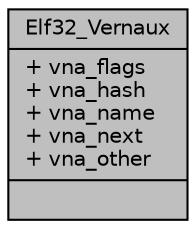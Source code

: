 digraph "Elf32_Vernaux"
{
 // LATEX_PDF_SIZE
  edge [fontname="Helvetica",fontsize="10",labelfontname="Helvetica",labelfontsize="10"];
  node [fontname="Helvetica",fontsize="10",shape=record];
  Node1 [label="{Elf32_Vernaux\n|+ vna_flags\l+ vna_hash\l+ vna_name\l+ vna_next\l+ vna_other\l|}",height=0.2,width=0.4,color="black", fillcolor="grey75", style="filled", fontcolor="black",tooltip=" "];
}
